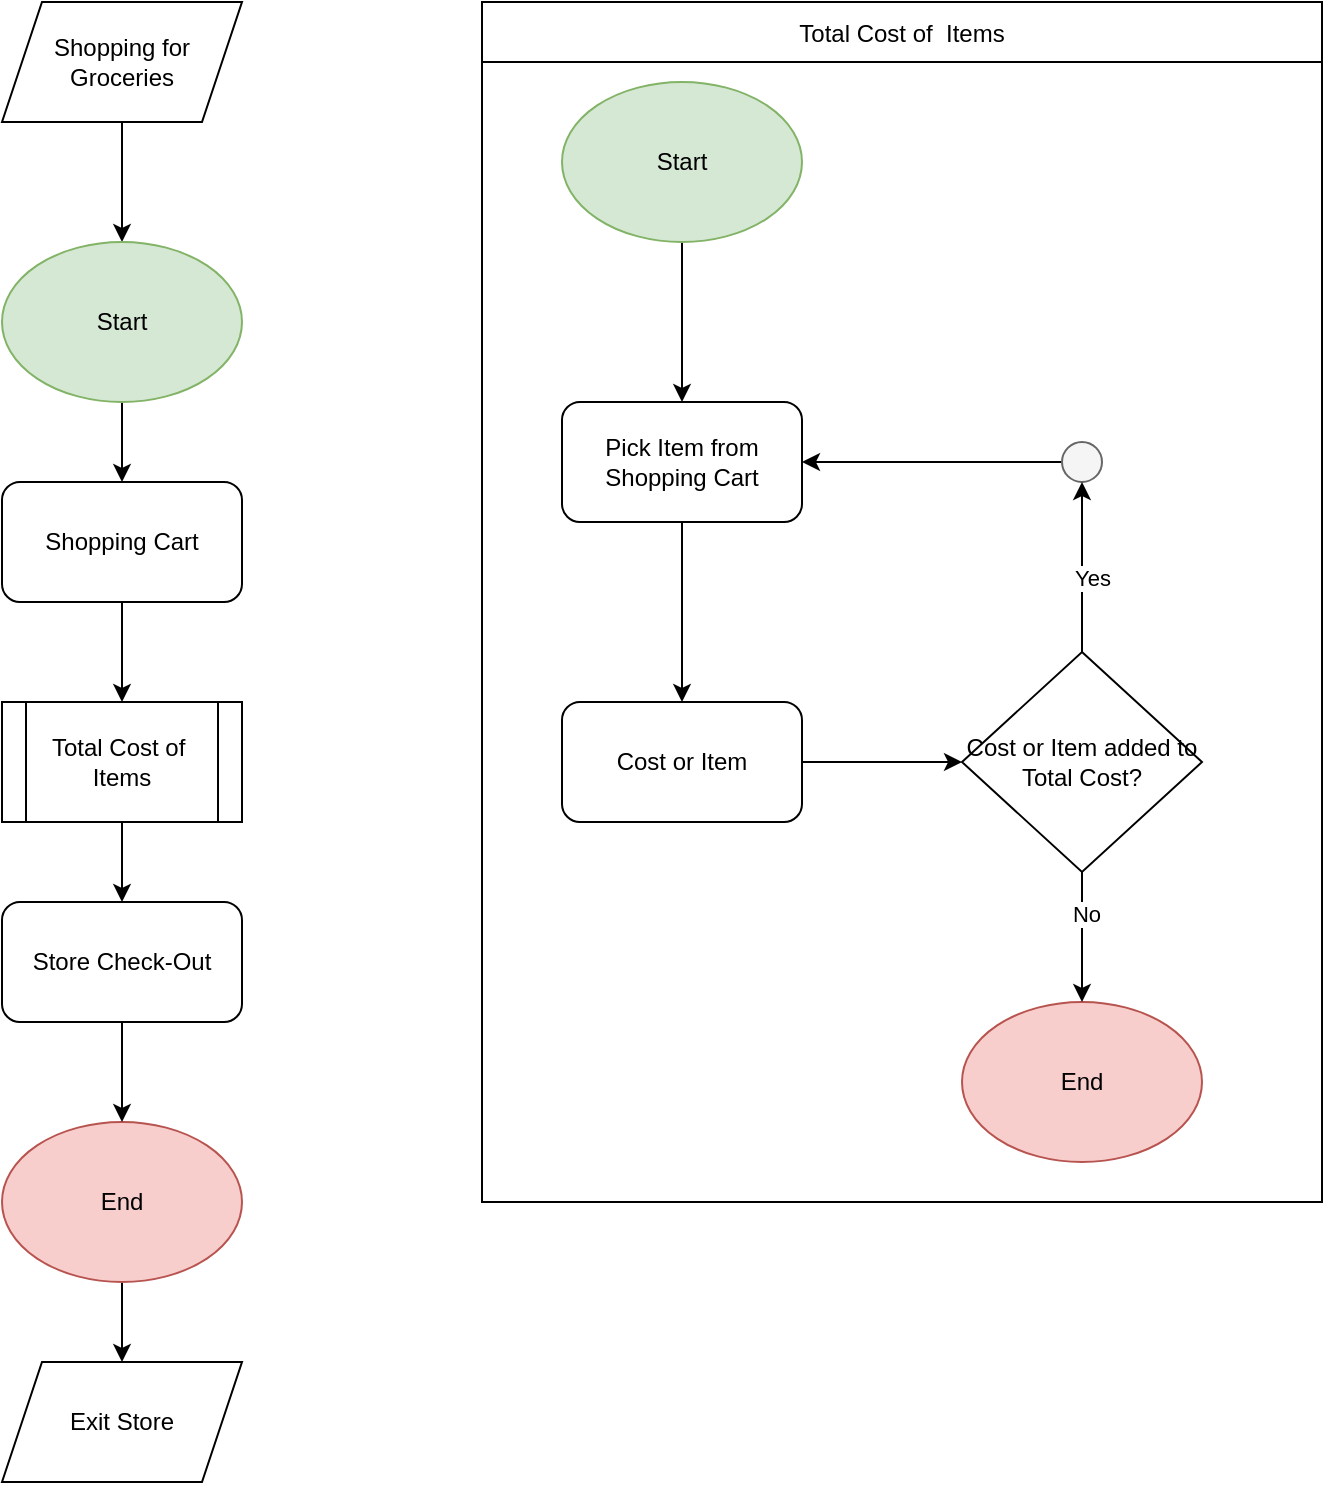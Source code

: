 <mxfile version="23.1.5" type="github">
  <diagram name="Page-1" id="aasFRkLqUeWtPdUD6l-W">
    <mxGraphModel dx="1434" dy="754" grid="1" gridSize="10" guides="1" tooltips="1" connect="1" arrows="1" fold="1" page="1" pageScale="1" pageWidth="850" pageHeight="1100" math="0" shadow="0">
      <root>
        <mxCell id="0" />
        <mxCell id="1" parent="0" />
        <mxCell id="zPzBhrJM2UFtG6lX8f-m-3" value="" style="edgeStyle=orthogonalEdgeStyle;rounded=0;orthogonalLoop=1;jettySize=auto;html=1;" edge="1" parent="1" source="zPzBhrJM2UFtG6lX8f-m-1" target="zPzBhrJM2UFtG6lX8f-m-2">
          <mxGeometry relative="1" as="geometry" />
        </mxCell>
        <mxCell id="zPzBhrJM2UFtG6lX8f-m-1" value="Shopping for Groceries" style="shape=parallelogram;perimeter=parallelogramPerimeter;whiteSpace=wrap;html=1;fixedSize=1;" vertex="1" parent="1">
          <mxGeometry x="40" y="40" width="120" height="60" as="geometry" />
        </mxCell>
        <mxCell id="zPzBhrJM2UFtG6lX8f-m-16" value="" style="edgeStyle=orthogonalEdgeStyle;rounded=0;orthogonalLoop=1;jettySize=auto;html=1;" edge="1" parent="1" source="zPzBhrJM2UFtG6lX8f-m-2" target="zPzBhrJM2UFtG6lX8f-m-15">
          <mxGeometry relative="1" as="geometry" />
        </mxCell>
        <mxCell id="zPzBhrJM2UFtG6lX8f-m-2" value="Start" style="ellipse;whiteSpace=wrap;html=1;fillColor=#d5e8d4;strokeColor=#82b366;" vertex="1" parent="1">
          <mxGeometry x="40" y="160" width="120" height="80" as="geometry" />
        </mxCell>
        <mxCell id="zPzBhrJM2UFtG6lX8f-m-20" value="" style="edgeStyle=orthogonalEdgeStyle;rounded=0;orthogonalLoop=1;jettySize=auto;html=1;" edge="1" parent="1" source="zPzBhrJM2UFtG6lX8f-m-6" target="zPzBhrJM2UFtG6lX8f-m-19">
          <mxGeometry relative="1" as="geometry" />
        </mxCell>
        <mxCell id="zPzBhrJM2UFtG6lX8f-m-6" value="Total Cost of&amp;nbsp; Items " style="shape=process;whiteSpace=wrap;html=1;backgroundOutline=1;" vertex="1" parent="1">
          <mxGeometry x="40" y="390" width="120" height="60" as="geometry" />
        </mxCell>
        <mxCell id="zPzBhrJM2UFtG6lX8f-m-23" value="" style="edgeStyle=orthogonalEdgeStyle;rounded=0;orthogonalLoop=1;jettySize=auto;html=1;" edge="1" parent="1" source="zPzBhrJM2UFtG6lX8f-m-10" target="zPzBhrJM2UFtG6lX8f-m-22">
          <mxGeometry relative="1" as="geometry" />
        </mxCell>
        <mxCell id="zPzBhrJM2UFtG6lX8f-m-10" value="End" style="ellipse;whiteSpace=wrap;html=1;fillColor=#f8cecc;strokeColor=#b85450;" vertex="1" parent="1">
          <mxGeometry x="40" y="600" width="120" height="80" as="geometry" />
        </mxCell>
        <mxCell id="zPzBhrJM2UFtG6lX8f-m-12" value="Total Cost of  Items " style="shape=table;startSize=30;container=1;collapsible=0;childLayout=tableLayout;" vertex="1" parent="1">
          <mxGeometry x="280" y="40" width="420" height="600" as="geometry" />
        </mxCell>
        <mxCell id="zPzBhrJM2UFtG6lX8f-m-13" value="" style="shape=tableRow;horizontal=0;startSize=0;swimlaneHead=0;swimlaneBody=0;strokeColor=inherit;top=0;left=0;bottom=0;right=0;collapsible=0;dropTarget=0;fillColor=none;points=[[0,0.5],[1,0.5]];portConstraint=eastwest;" vertex="1" parent="zPzBhrJM2UFtG6lX8f-m-12">
          <mxGeometry y="30" width="420" height="570" as="geometry" />
        </mxCell>
        <mxCell id="zPzBhrJM2UFtG6lX8f-m-14" value="" style="shape=partialRectangle;html=1;whiteSpace=wrap;connectable=0;strokeColor=inherit;overflow=hidden;fillColor=none;top=0;left=0;bottom=0;right=0;pointerEvents=1;" vertex="1" parent="zPzBhrJM2UFtG6lX8f-m-13">
          <mxGeometry width="420" height="570" as="geometry">
            <mxRectangle width="420" height="570" as="alternateBounds" />
          </mxGeometry>
        </mxCell>
        <mxCell id="zPzBhrJM2UFtG6lX8f-m-17" value="" style="edgeStyle=orthogonalEdgeStyle;rounded=0;orthogonalLoop=1;jettySize=auto;html=1;" edge="1" parent="1" source="zPzBhrJM2UFtG6lX8f-m-15" target="zPzBhrJM2UFtG6lX8f-m-6">
          <mxGeometry relative="1" as="geometry" />
        </mxCell>
        <mxCell id="zPzBhrJM2UFtG6lX8f-m-15" value="Shopping Cart" style="rounded=1;whiteSpace=wrap;html=1;" vertex="1" parent="1">
          <mxGeometry x="40" y="280" width="120" height="60" as="geometry" />
        </mxCell>
        <mxCell id="zPzBhrJM2UFtG6lX8f-m-21" value="" style="edgeStyle=orthogonalEdgeStyle;rounded=0;orthogonalLoop=1;jettySize=auto;html=1;" edge="1" parent="1" source="zPzBhrJM2UFtG6lX8f-m-19" target="zPzBhrJM2UFtG6lX8f-m-10">
          <mxGeometry relative="1" as="geometry" />
        </mxCell>
        <mxCell id="zPzBhrJM2UFtG6lX8f-m-19" value="Store Check-Out" style="rounded=1;whiteSpace=wrap;html=1;" vertex="1" parent="1">
          <mxGeometry x="40" y="490" width="120" height="60" as="geometry" />
        </mxCell>
        <mxCell id="zPzBhrJM2UFtG6lX8f-m-22" value="&lt;div&gt;Exit Store&lt;br&gt;&lt;/div&gt;" style="shape=parallelogram;perimeter=parallelogramPerimeter;whiteSpace=wrap;html=1;fixedSize=1;" vertex="1" parent="1">
          <mxGeometry x="40" y="720" width="120" height="60" as="geometry" />
        </mxCell>
        <mxCell id="zPzBhrJM2UFtG6lX8f-m-27" value="" style="edgeStyle=orthogonalEdgeStyle;rounded=0;orthogonalLoop=1;jettySize=auto;html=1;" edge="1" parent="1" source="zPzBhrJM2UFtG6lX8f-m-24" target="zPzBhrJM2UFtG6lX8f-m-26">
          <mxGeometry relative="1" as="geometry" />
        </mxCell>
        <mxCell id="zPzBhrJM2UFtG6lX8f-m-24" value="Start" style="ellipse;whiteSpace=wrap;html=1;fillColor=#d5e8d4;strokeColor=#82b366;" vertex="1" parent="1">
          <mxGeometry x="320" y="80" width="120" height="80" as="geometry" />
        </mxCell>
        <mxCell id="zPzBhrJM2UFtG6lX8f-m-25" value="End" style="ellipse;whiteSpace=wrap;html=1;fillColor=#f8cecc;strokeColor=#b85450;" vertex="1" parent="1">
          <mxGeometry x="520" y="540" width="120" height="80" as="geometry" />
        </mxCell>
        <mxCell id="zPzBhrJM2UFtG6lX8f-m-29" value="" style="edgeStyle=orthogonalEdgeStyle;rounded=0;orthogonalLoop=1;jettySize=auto;html=1;" edge="1" parent="1" source="zPzBhrJM2UFtG6lX8f-m-26" target="zPzBhrJM2UFtG6lX8f-m-28">
          <mxGeometry relative="1" as="geometry" />
        </mxCell>
        <mxCell id="zPzBhrJM2UFtG6lX8f-m-26" value="&lt;div&gt;Pick Item from&lt;/div&gt;&lt;div&gt;Shopping Cart&lt;/div&gt;" style="rounded=1;whiteSpace=wrap;html=1;" vertex="1" parent="1">
          <mxGeometry x="320" y="240" width="120" height="60" as="geometry" />
        </mxCell>
        <mxCell id="zPzBhrJM2UFtG6lX8f-m-32" value="" style="edgeStyle=orthogonalEdgeStyle;rounded=0;orthogonalLoop=1;jettySize=auto;html=1;" edge="1" parent="1" source="zPzBhrJM2UFtG6lX8f-m-28" target="zPzBhrJM2UFtG6lX8f-m-31">
          <mxGeometry relative="1" as="geometry" />
        </mxCell>
        <mxCell id="zPzBhrJM2UFtG6lX8f-m-28" value="Cost or Item" style="rounded=1;whiteSpace=wrap;html=1;" vertex="1" parent="1">
          <mxGeometry x="320" y="390" width="120" height="60" as="geometry" />
        </mxCell>
        <mxCell id="zPzBhrJM2UFtG6lX8f-m-35" value="" style="edgeStyle=orthogonalEdgeStyle;rounded=0;orthogonalLoop=1;jettySize=auto;html=1;" edge="1" parent="1" source="zPzBhrJM2UFtG6lX8f-m-30" target="zPzBhrJM2UFtG6lX8f-m-26">
          <mxGeometry relative="1" as="geometry" />
        </mxCell>
        <mxCell id="zPzBhrJM2UFtG6lX8f-m-30" value="" style="ellipse;whiteSpace=wrap;html=1;aspect=fixed;fillColor=#f5f5f5;fontColor=#333333;strokeColor=#666666;" vertex="1" parent="1">
          <mxGeometry x="570" y="260" width="20" height="20" as="geometry" />
        </mxCell>
        <mxCell id="zPzBhrJM2UFtG6lX8f-m-34" value="" style="edgeStyle=orthogonalEdgeStyle;rounded=0;orthogonalLoop=1;jettySize=auto;html=1;" edge="1" parent="1" source="zPzBhrJM2UFtG6lX8f-m-31" target="zPzBhrJM2UFtG6lX8f-m-30">
          <mxGeometry relative="1" as="geometry" />
        </mxCell>
        <mxCell id="zPzBhrJM2UFtG6lX8f-m-36" value="Yes" style="edgeLabel;html=1;align=center;verticalAlign=middle;resizable=0;points=[];" vertex="1" connectable="0" parent="zPzBhrJM2UFtG6lX8f-m-34">
          <mxGeometry x="-0.129" y="-5" relative="1" as="geometry">
            <mxPoint as="offset" />
          </mxGeometry>
        </mxCell>
        <mxCell id="zPzBhrJM2UFtG6lX8f-m-37" value="" style="edgeStyle=orthogonalEdgeStyle;rounded=0;orthogonalLoop=1;jettySize=auto;html=1;" edge="1" parent="1" source="zPzBhrJM2UFtG6lX8f-m-31" target="zPzBhrJM2UFtG6lX8f-m-25">
          <mxGeometry relative="1" as="geometry" />
        </mxCell>
        <mxCell id="zPzBhrJM2UFtG6lX8f-m-38" value="No" style="edgeLabel;html=1;align=center;verticalAlign=middle;resizable=0;points=[];" vertex="1" connectable="0" parent="zPzBhrJM2UFtG6lX8f-m-37">
          <mxGeometry x="-0.354" y="2" relative="1" as="geometry">
            <mxPoint as="offset" />
          </mxGeometry>
        </mxCell>
        <mxCell id="zPzBhrJM2UFtG6lX8f-m-31" value="Cost or Item added to Total Cost?" style="rhombus;whiteSpace=wrap;html=1;" vertex="1" parent="1">
          <mxGeometry x="520" y="365" width="120" height="110" as="geometry" />
        </mxCell>
      </root>
    </mxGraphModel>
  </diagram>
</mxfile>
